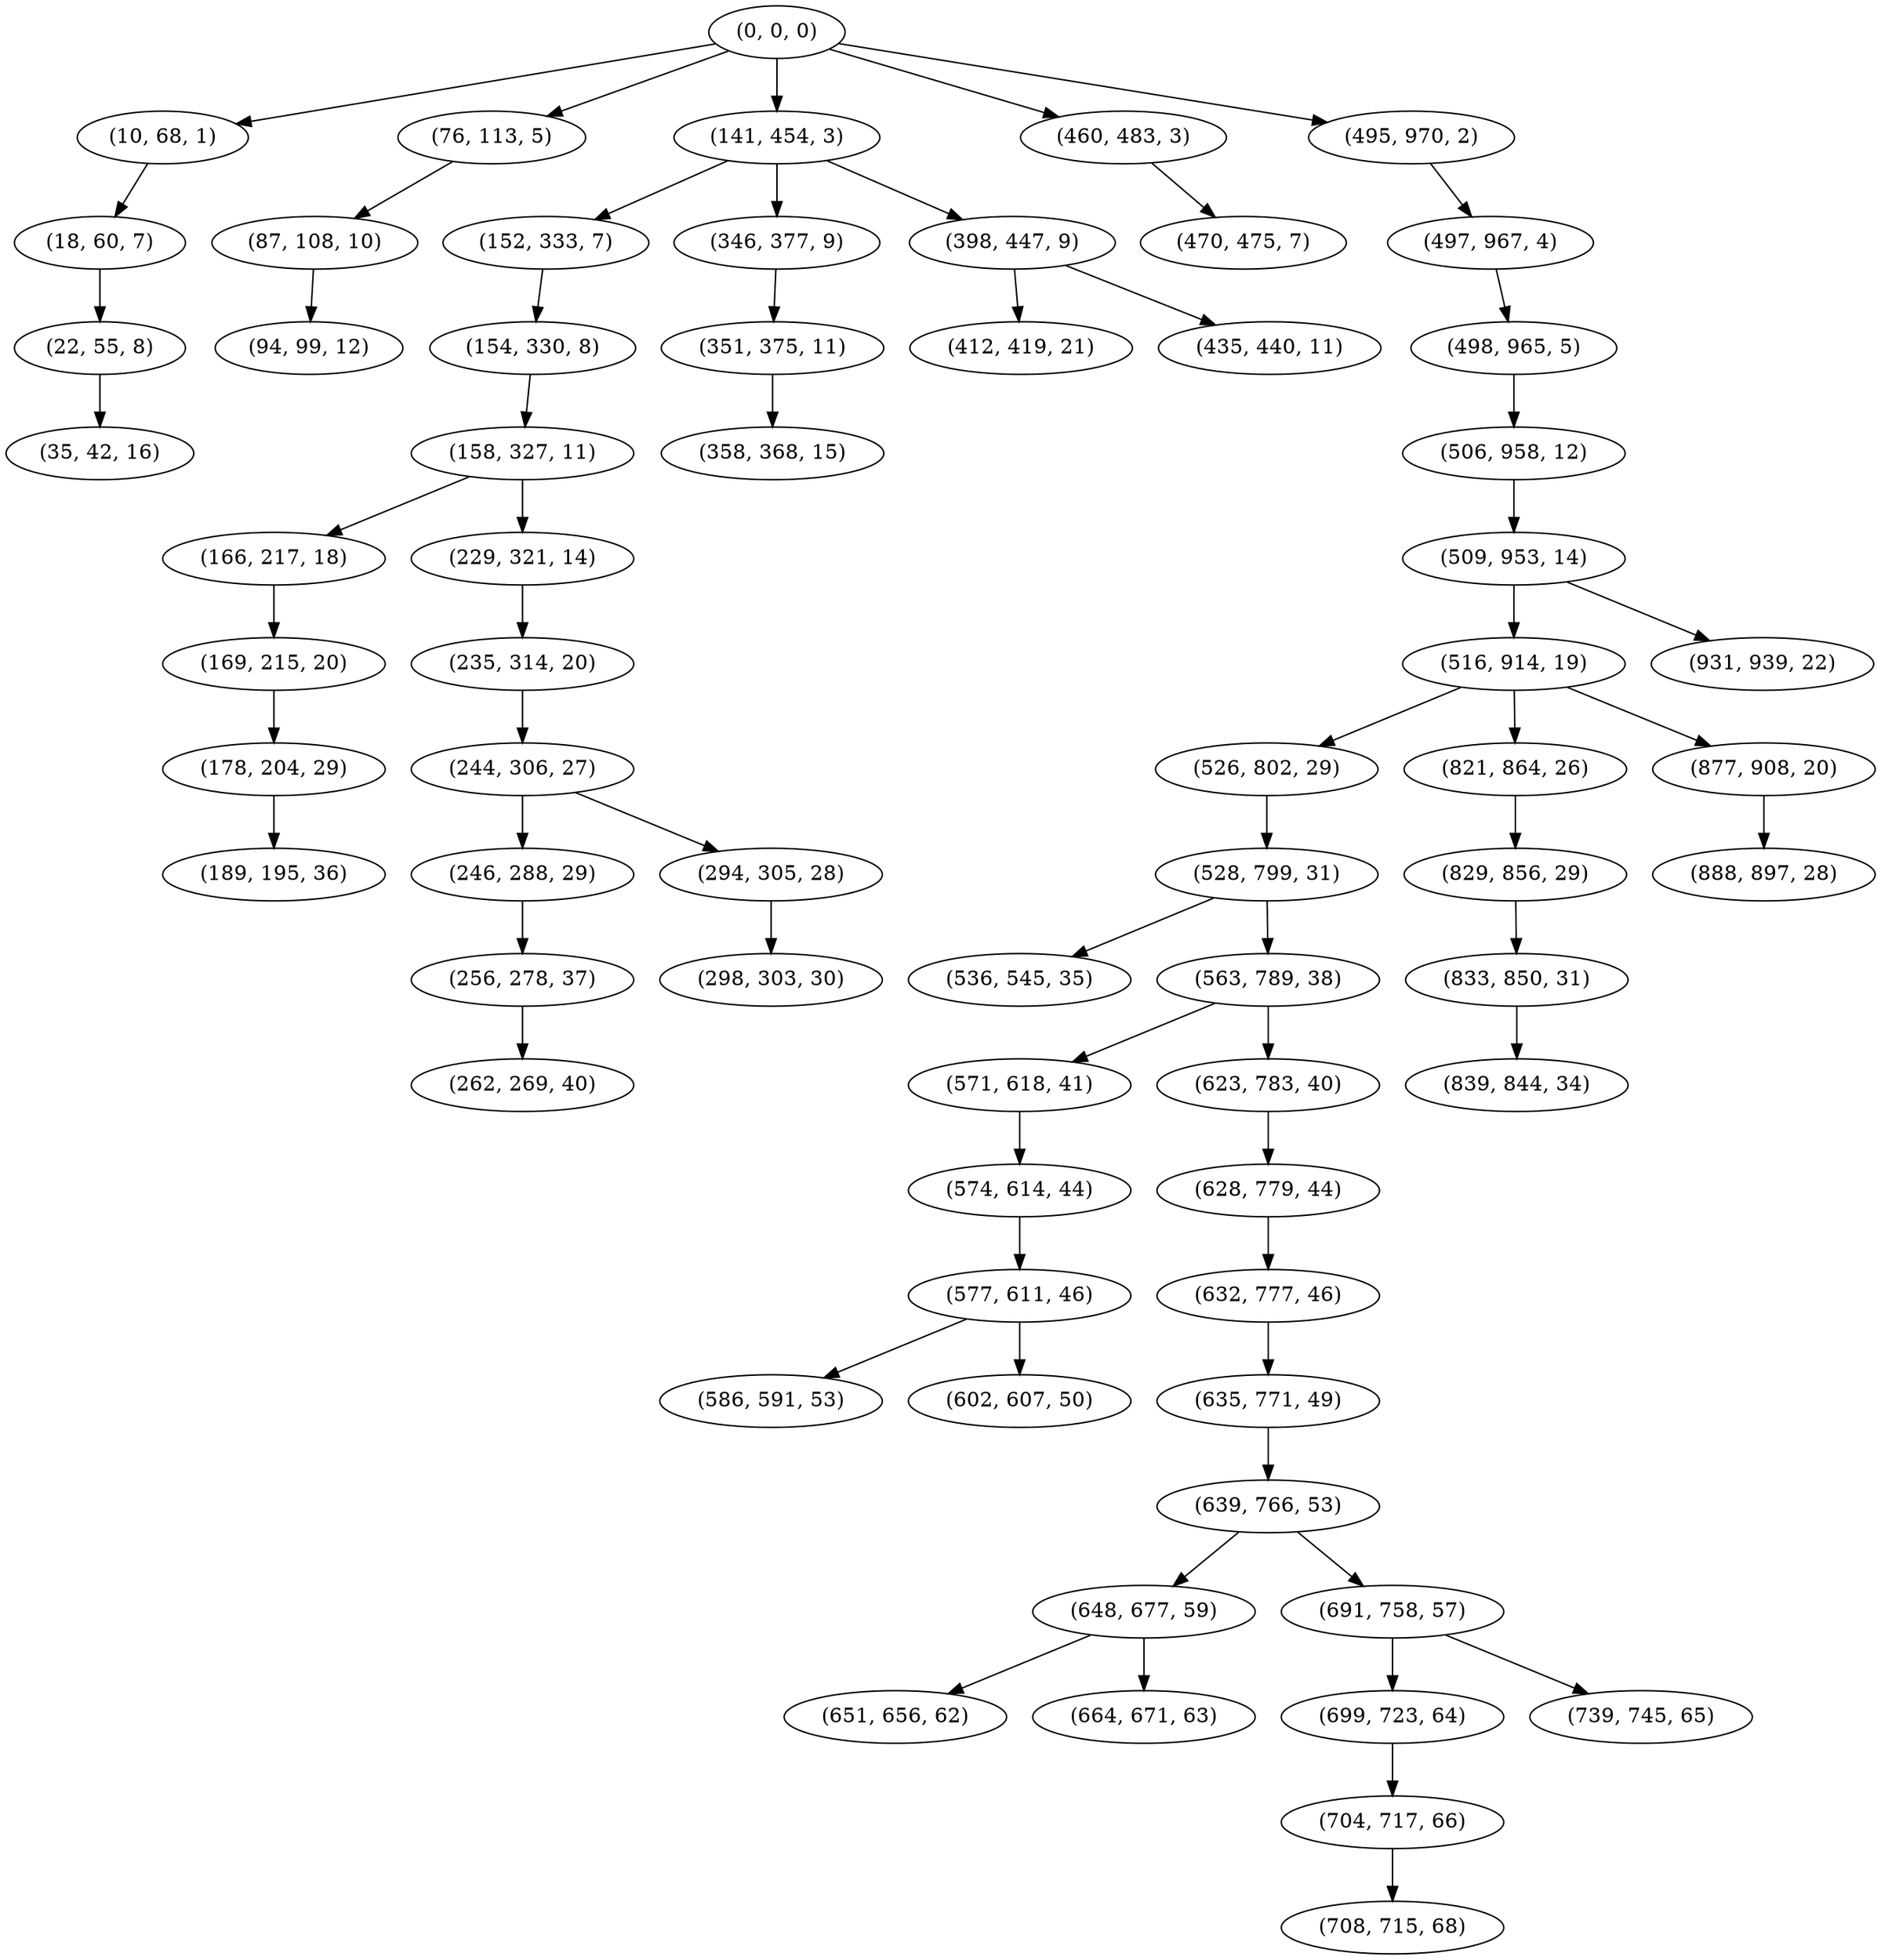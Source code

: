 digraph tree {
    "(0, 0, 0)";
    "(10, 68, 1)";
    "(18, 60, 7)";
    "(22, 55, 8)";
    "(35, 42, 16)";
    "(76, 113, 5)";
    "(87, 108, 10)";
    "(94, 99, 12)";
    "(141, 454, 3)";
    "(152, 333, 7)";
    "(154, 330, 8)";
    "(158, 327, 11)";
    "(166, 217, 18)";
    "(169, 215, 20)";
    "(178, 204, 29)";
    "(189, 195, 36)";
    "(229, 321, 14)";
    "(235, 314, 20)";
    "(244, 306, 27)";
    "(246, 288, 29)";
    "(256, 278, 37)";
    "(262, 269, 40)";
    "(294, 305, 28)";
    "(298, 303, 30)";
    "(346, 377, 9)";
    "(351, 375, 11)";
    "(358, 368, 15)";
    "(398, 447, 9)";
    "(412, 419, 21)";
    "(435, 440, 11)";
    "(460, 483, 3)";
    "(470, 475, 7)";
    "(495, 970, 2)";
    "(497, 967, 4)";
    "(498, 965, 5)";
    "(506, 958, 12)";
    "(509, 953, 14)";
    "(516, 914, 19)";
    "(526, 802, 29)";
    "(528, 799, 31)";
    "(536, 545, 35)";
    "(563, 789, 38)";
    "(571, 618, 41)";
    "(574, 614, 44)";
    "(577, 611, 46)";
    "(586, 591, 53)";
    "(602, 607, 50)";
    "(623, 783, 40)";
    "(628, 779, 44)";
    "(632, 777, 46)";
    "(635, 771, 49)";
    "(639, 766, 53)";
    "(648, 677, 59)";
    "(651, 656, 62)";
    "(664, 671, 63)";
    "(691, 758, 57)";
    "(699, 723, 64)";
    "(704, 717, 66)";
    "(708, 715, 68)";
    "(739, 745, 65)";
    "(821, 864, 26)";
    "(829, 856, 29)";
    "(833, 850, 31)";
    "(839, 844, 34)";
    "(877, 908, 20)";
    "(888, 897, 28)";
    "(931, 939, 22)";
    "(0, 0, 0)" -> "(10, 68, 1)";
    "(0, 0, 0)" -> "(76, 113, 5)";
    "(0, 0, 0)" -> "(141, 454, 3)";
    "(0, 0, 0)" -> "(460, 483, 3)";
    "(0, 0, 0)" -> "(495, 970, 2)";
    "(10, 68, 1)" -> "(18, 60, 7)";
    "(18, 60, 7)" -> "(22, 55, 8)";
    "(22, 55, 8)" -> "(35, 42, 16)";
    "(76, 113, 5)" -> "(87, 108, 10)";
    "(87, 108, 10)" -> "(94, 99, 12)";
    "(141, 454, 3)" -> "(152, 333, 7)";
    "(141, 454, 3)" -> "(346, 377, 9)";
    "(141, 454, 3)" -> "(398, 447, 9)";
    "(152, 333, 7)" -> "(154, 330, 8)";
    "(154, 330, 8)" -> "(158, 327, 11)";
    "(158, 327, 11)" -> "(166, 217, 18)";
    "(158, 327, 11)" -> "(229, 321, 14)";
    "(166, 217, 18)" -> "(169, 215, 20)";
    "(169, 215, 20)" -> "(178, 204, 29)";
    "(178, 204, 29)" -> "(189, 195, 36)";
    "(229, 321, 14)" -> "(235, 314, 20)";
    "(235, 314, 20)" -> "(244, 306, 27)";
    "(244, 306, 27)" -> "(246, 288, 29)";
    "(244, 306, 27)" -> "(294, 305, 28)";
    "(246, 288, 29)" -> "(256, 278, 37)";
    "(256, 278, 37)" -> "(262, 269, 40)";
    "(294, 305, 28)" -> "(298, 303, 30)";
    "(346, 377, 9)" -> "(351, 375, 11)";
    "(351, 375, 11)" -> "(358, 368, 15)";
    "(398, 447, 9)" -> "(412, 419, 21)";
    "(398, 447, 9)" -> "(435, 440, 11)";
    "(460, 483, 3)" -> "(470, 475, 7)";
    "(495, 970, 2)" -> "(497, 967, 4)";
    "(497, 967, 4)" -> "(498, 965, 5)";
    "(498, 965, 5)" -> "(506, 958, 12)";
    "(506, 958, 12)" -> "(509, 953, 14)";
    "(509, 953, 14)" -> "(516, 914, 19)";
    "(509, 953, 14)" -> "(931, 939, 22)";
    "(516, 914, 19)" -> "(526, 802, 29)";
    "(516, 914, 19)" -> "(821, 864, 26)";
    "(516, 914, 19)" -> "(877, 908, 20)";
    "(526, 802, 29)" -> "(528, 799, 31)";
    "(528, 799, 31)" -> "(536, 545, 35)";
    "(528, 799, 31)" -> "(563, 789, 38)";
    "(563, 789, 38)" -> "(571, 618, 41)";
    "(563, 789, 38)" -> "(623, 783, 40)";
    "(571, 618, 41)" -> "(574, 614, 44)";
    "(574, 614, 44)" -> "(577, 611, 46)";
    "(577, 611, 46)" -> "(586, 591, 53)";
    "(577, 611, 46)" -> "(602, 607, 50)";
    "(623, 783, 40)" -> "(628, 779, 44)";
    "(628, 779, 44)" -> "(632, 777, 46)";
    "(632, 777, 46)" -> "(635, 771, 49)";
    "(635, 771, 49)" -> "(639, 766, 53)";
    "(639, 766, 53)" -> "(648, 677, 59)";
    "(639, 766, 53)" -> "(691, 758, 57)";
    "(648, 677, 59)" -> "(651, 656, 62)";
    "(648, 677, 59)" -> "(664, 671, 63)";
    "(691, 758, 57)" -> "(699, 723, 64)";
    "(691, 758, 57)" -> "(739, 745, 65)";
    "(699, 723, 64)" -> "(704, 717, 66)";
    "(704, 717, 66)" -> "(708, 715, 68)";
    "(821, 864, 26)" -> "(829, 856, 29)";
    "(829, 856, 29)" -> "(833, 850, 31)";
    "(833, 850, 31)" -> "(839, 844, 34)";
    "(877, 908, 20)" -> "(888, 897, 28)";
}
